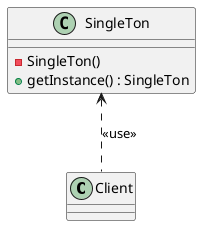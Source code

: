 @startuml

class Client{}

class SingleTon{
    - SingleTon()
    + getInstance() : SingleTon
}

SingleTon <.. Client : <<use>>


@enduml